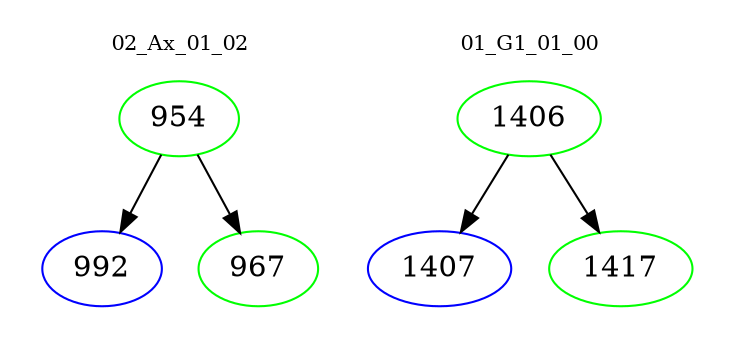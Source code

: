 digraph{
subgraph cluster_0 {
color = white
label = "02_Ax_01_02";
fontsize=10;
T0_954 [label="954", color="green"]
T0_954 -> T0_992 [color="black"]
T0_992 [label="992", color="blue"]
T0_954 -> T0_967 [color="black"]
T0_967 [label="967", color="green"]
}
subgraph cluster_1 {
color = white
label = "01_G1_01_00";
fontsize=10;
T1_1406 [label="1406", color="green"]
T1_1406 -> T1_1407 [color="black"]
T1_1407 [label="1407", color="blue"]
T1_1406 -> T1_1417 [color="black"]
T1_1417 [label="1417", color="green"]
}
}
